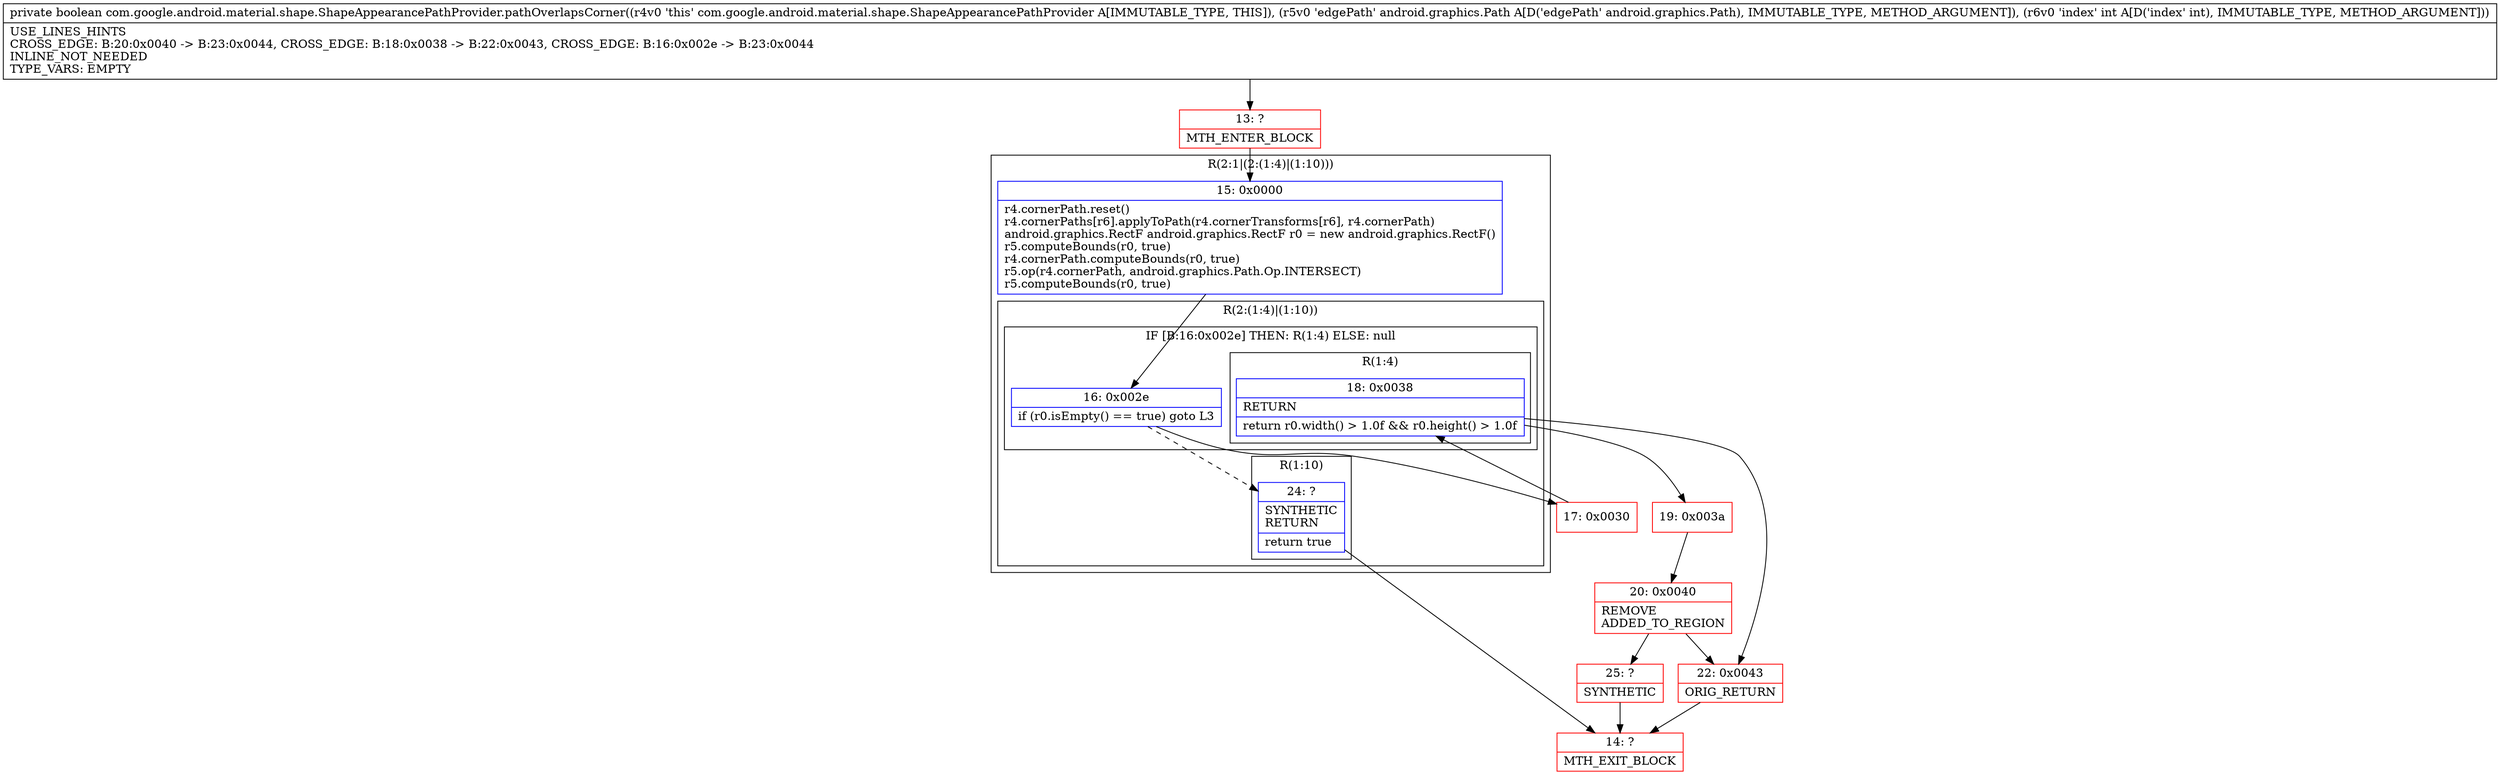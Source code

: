 digraph "CFG forcom.google.android.material.shape.ShapeAppearancePathProvider.pathOverlapsCorner(Landroid\/graphics\/Path;I)Z" {
subgraph cluster_Region_1299333237 {
label = "R(2:1|(2:(1:4)|(1:10)))";
node [shape=record,color=blue];
Node_15 [shape=record,label="{15\:\ 0x0000|r4.cornerPath.reset()\lr4.cornerPaths[r6].applyToPath(r4.cornerTransforms[r6], r4.cornerPath)\landroid.graphics.RectF android.graphics.RectF r0 = new android.graphics.RectF()\lr5.computeBounds(r0, true)\lr4.cornerPath.computeBounds(r0, true)\lr5.op(r4.cornerPath, android.graphics.Path.Op.INTERSECT)\lr5.computeBounds(r0, true)\l}"];
subgraph cluster_Region_736278803 {
label = "R(2:(1:4)|(1:10))";
node [shape=record,color=blue];
subgraph cluster_IfRegion_476909483 {
label = "IF [B:16:0x002e] THEN: R(1:4) ELSE: null";
node [shape=record,color=blue];
Node_16 [shape=record,label="{16\:\ 0x002e|if (r0.isEmpty() == true) goto L3\l}"];
subgraph cluster_Region_1484522233 {
label = "R(1:4)";
node [shape=record,color=blue];
Node_18 [shape=record,label="{18\:\ 0x0038|RETURN\l|return r0.width() \> 1.0f && r0.height() \> 1.0f\l}"];
}
}
subgraph cluster_Region_1486793055 {
label = "R(1:10)";
node [shape=record,color=blue];
Node_24 [shape=record,label="{24\:\ ?|SYNTHETIC\lRETURN\l|return true\l}"];
}
}
}
Node_13 [shape=record,color=red,label="{13\:\ ?|MTH_ENTER_BLOCK\l}"];
Node_17 [shape=record,color=red,label="{17\:\ 0x0030}"];
Node_19 [shape=record,color=red,label="{19\:\ 0x003a}"];
Node_20 [shape=record,color=red,label="{20\:\ 0x0040|REMOVE\lADDED_TO_REGION\l}"];
Node_25 [shape=record,color=red,label="{25\:\ ?|SYNTHETIC\l}"];
Node_14 [shape=record,color=red,label="{14\:\ ?|MTH_EXIT_BLOCK\l}"];
Node_22 [shape=record,color=red,label="{22\:\ 0x0043|ORIG_RETURN\l}"];
MethodNode[shape=record,label="{private boolean com.google.android.material.shape.ShapeAppearancePathProvider.pathOverlapsCorner((r4v0 'this' com.google.android.material.shape.ShapeAppearancePathProvider A[IMMUTABLE_TYPE, THIS]), (r5v0 'edgePath' android.graphics.Path A[D('edgePath' android.graphics.Path), IMMUTABLE_TYPE, METHOD_ARGUMENT]), (r6v0 'index' int A[D('index' int), IMMUTABLE_TYPE, METHOD_ARGUMENT]))  | USE_LINES_HINTS\lCROSS_EDGE: B:20:0x0040 \-\> B:23:0x0044, CROSS_EDGE: B:18:0x0038 \-\> B:22:0x0043, CROSS_EDGE: B:16:0x002e \-\> B:23:0x0044\lINLINE_NOT_NEEDED\lTYPE_VARS: EMPTY\l}"];
MethodNode -> Node_13;Node_15 -> Node_16;
Node_16 -> Node_17;
Node_16 -> Node_24[style=dashed];
Node_18 -> Node_19;
Node_18 -> Node_22;
Node_24 -> Node_14;
Node_13 -> Node_15;
Node_17 -> Node_18;
Node_19 -> Node_20;
Node_20 -> Node_22;
Node_20 -> Node_25;
Node_25 -> Node_14;
Node_22 -> Node_14;
}

